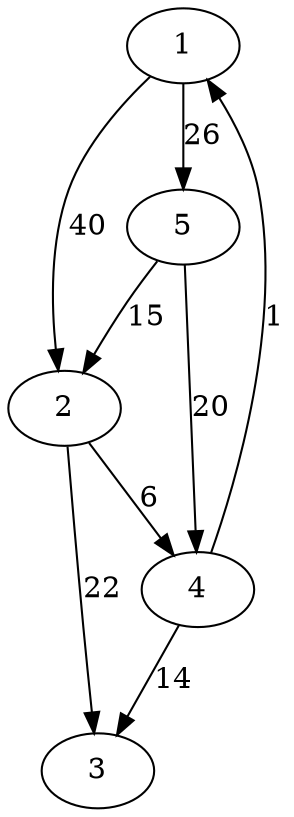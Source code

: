 digraph HelloWorld {
	"1" -> "2"[label="40"];
	"1" -> "5"[label="26"];
	"2" -> "3"[label="22"];
	"2" -> "4"[label="6"];
	"5" -> "2"[label="15"];
	"4" -> "3"[label="14"];
	"5" -> "4"[label="20"];
	"4" -> "1"[label="1"];
}
